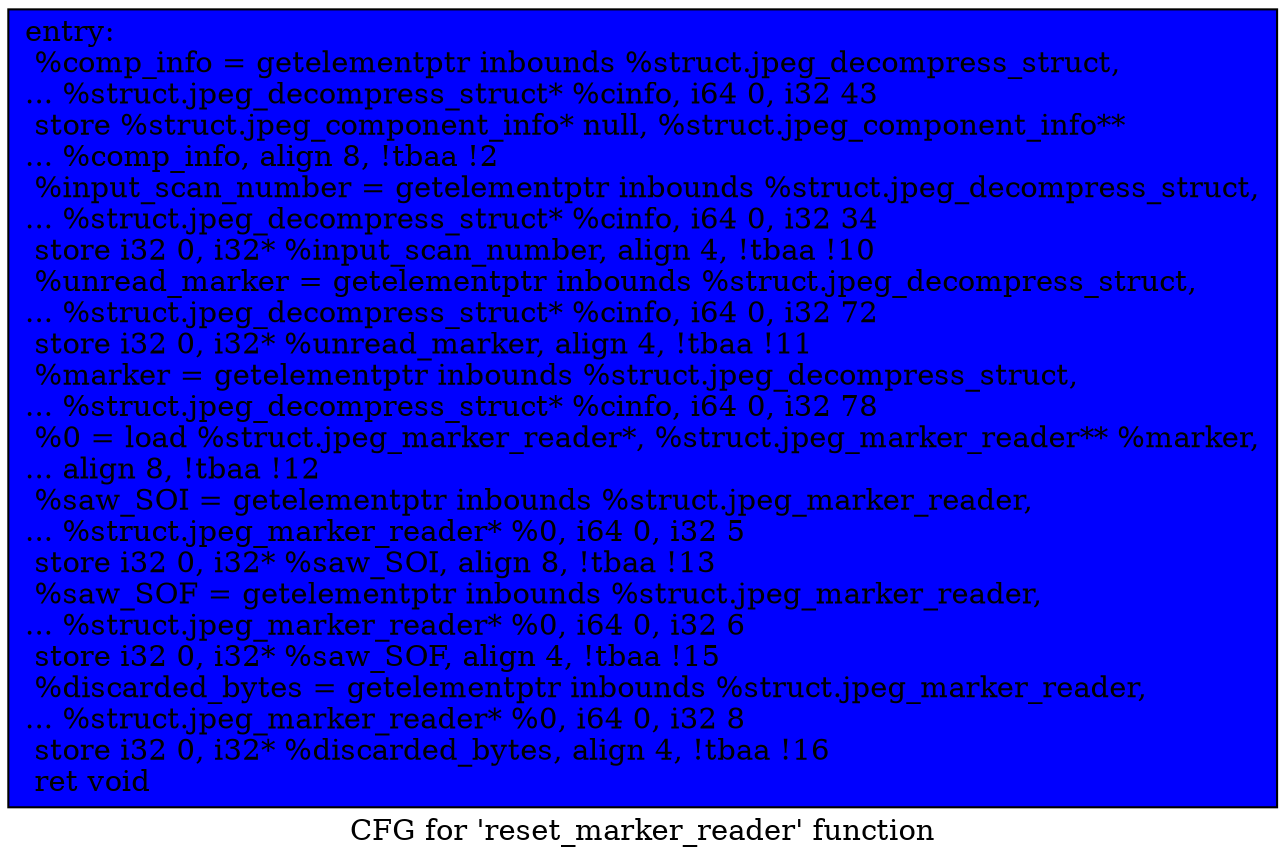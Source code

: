 digraph "CFG for 'reset_marker_reader' function" {
	label="CFG for 'reset_marker_reader' function";

	Node0x691caa0 [shape=record, style = filled, fillcolor = blue, label="{entry:\l  %comp_info = getelementptr inbounds %struct.jpeg_decompress_struct,\l... %struct.jpeg_decompress_struct* %cinfo, i64 0, i32 43\l  store %struct.jpeg_component_info* null, %struct.jpeg_component_info**\l... %comp_info, align 8, !tbaa !2\l  %input_scan_number = getelementptr inbounds %struct.jpeg_decompress_struct,\l... %struct.jpeg_decompress_struct* %cinfo, i64 0, i32 34\l  store i32 0, i32* %input_scan_number, align 4, !tbaa !10\l  %unread_marker = getelementptr inbounds %struct.jpeg_decompress_struct,\l... %struct.jpeg_decompress_struct* %cinfo, i64 0, i32 72\l  store i32 0, i32* %unread_marker, align 4, !tbaa !11\l  %marker = getelementptr inbounds %struct.jpeg_decompress_struct,\l... %struct.jpeg_decompress_struct* %cinfo, i64 0, i32 78\l  %0 = load %struct.jpeg_marker_reader*, %struct.jpeg_marker_reader** %marker,\l... align 8, !tbaa !12\l  %saw_SOI = getelementptr inbounds %struct.jpeg_marker_reader,\l... %struct.jpeg_marker_reader* %0, i64 0, i32 5\l  store i32 0, i32* %saw_SOI, align 8, !tbaa !13\l  %saw_SOF = getelementptr inbounds %struct.jpeg_marker_reader,\l... %struct.jpeg_marker_reader* %0, i64 0, i32 6\l  store i32 0, i32* %saw_SOF, align 4, !tbaa !15\l  %discarded_bytes = getelementptr inbounds %struct.jpeg_marker_reader,\l... %struct.jpeg_marker_reader* %0, i64 0, i32 8\l  store i32 0, i32* %discarded_bytes, align 4, !tbaa !16\l  ret void\l}"];
}
